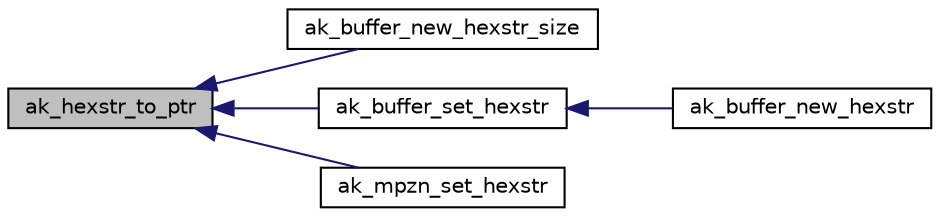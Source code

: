 digraph "ak_hexstr_to_ptr"
{
  edge [fontname="Helvetica",fontsize="10",labelfontname="Helvetica",labelfontsize="10"];
  node [fontname="Helvetica",fontsize="10",shape=record];
  rankdir="LR";
  Node1 [label="ak_hexstr_to_ptr",height=0.2,width=0.4,color="black", fillcolor="grey75", style="filled", fontcolor="black"];
  Node1 -> Node2 [dir="back",color="midnightblue",fontsize="10",style="solid",fontname="Helvetica"];
  Node2 [label="ak_buffer_new_hexstr_size",height=0.2,width=0.4,color="black", fillcolor="white", style="filled",URL="$libakrypt_8h.html#a140df6cc6fc9c3e1f7ef4fb18967da73",tooltip="Создание буффера заданной длины с данными, записанными в шестнадцатеричном виде. "];
  Node1 -> Node3 [dir="back",color="midnightblue",fontsize="10",style="solid",fontname="Helvetica"];
  Node3 [label="ak_buffer_set_hexstr",height=0.2,width=0.4,color="black", fillcolor="white", style="filled",URL="$libakrypt_8h.html#a1232fab34d9ea37ba3ae34e57b2ad0bf",tooltip="Пощемение в буффер данных, заданных строкой в шестнадцатеричном представлении. "];
  Node3 -> Node4 [dir="back",color="midnightblue",fontsize="10",style="solid",fontname="Helvetica"];
  Node4 [label="ak_buffer_new_hexstr",height=0.2,width=0.4,color="black", fillcolor="white", style="filled",URL="$libakrypt_8h.html#a89bf7a596eca686c7e94e05c990e6770",tooltip="Создание буффера с данными, записанными в шестнадцатеричном виде. "];
  Node1 -> Node5 [dir="back",color="midnightblue",fontsize="10",style="solid",fontname="Helvetica"];
  Node5 [label="ak_mpzn_set_hexstr",height=0.2,width=0.4,color="black", fillcolor="white", style="filled",URL="$ak__mpzn_8h.html#a8fecb9b0a219c40d2a981d6b1c85f611",tooltip="Присвоение вычету значения, записанного строкой шестнадцатеричных символов. "];
}
